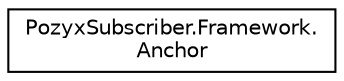 digraph "Graphical Class Hierarchy"
{
  edge [fontname="Helvetica",fontsize="10",labelfontname="Helvetica",labelfontsize="10"];
  node [fontname="Helvetica",fontsize="10",shape=record];
  rankdir="LR";
  Node0 [label="PozyxSubscriber.Framework.\lAnchor",height=0.2,width=0.4,color="black", fillcolor="white", style="filled",URL="$class_pozyx_subscriber_1_1_framework_1_1_anchor.html"];
}
